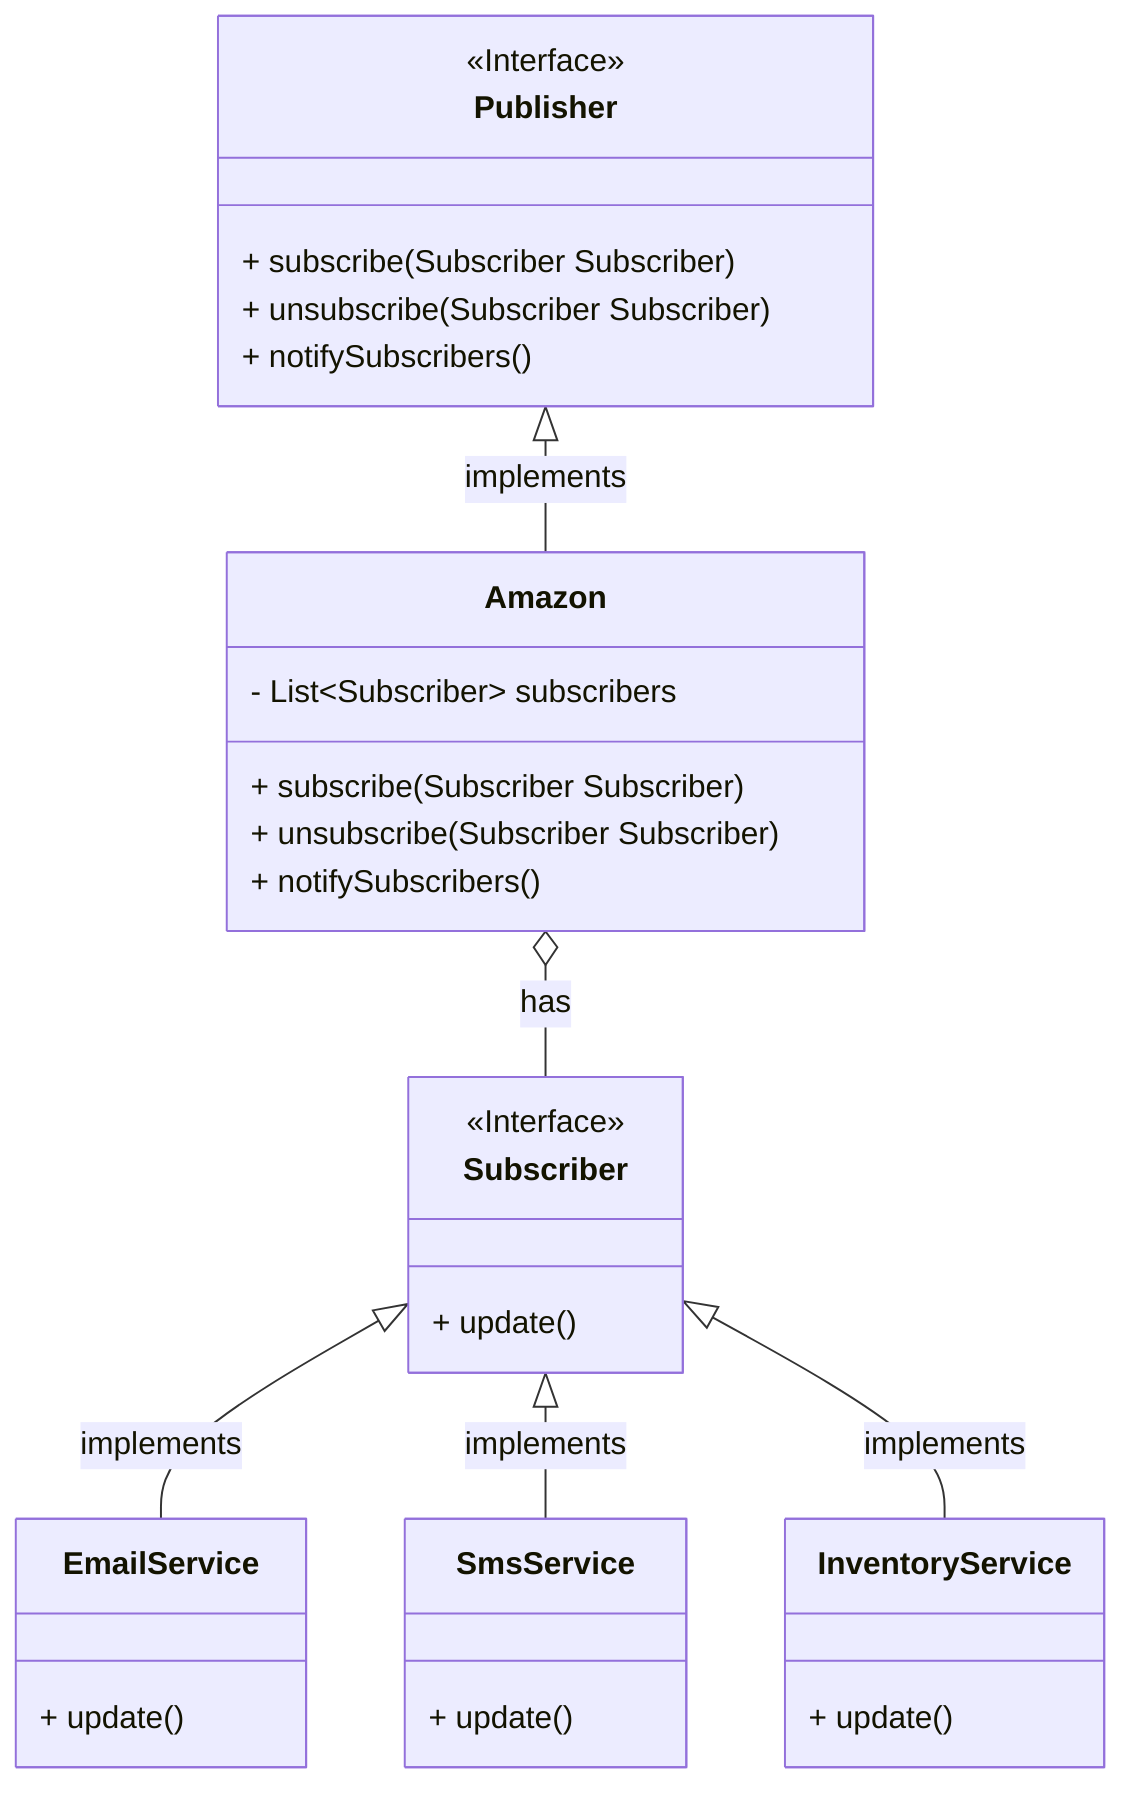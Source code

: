classDiagram
    class Publisher {
        <<Interface>>
        + subscribe(Subscriber Subscriber)
        + unsubscribe(Subscriber Subscriber)
        + notifySubscribers()
    }

    class Subscriber {
        <<Interface>>
        + update()
    }

    class Amazon {
        - List~Subscriber~ subscribers
        + subscribe(Subscriber Subscriber)
        + unsubscribe(Subscriber Subscriber)
        + notifySubscribers()
    }

    Publisher <|-- Amazon : implements
    Amazon o-- Subscriber : has


    class EmailService {
        + update()
    }

    class SmsService {
        + update()
    }

    class InventoryService {
        + update()
    }

    Subscriber <|-- EmailService : implements
    Subscriber <|-- SmsService : implements
    Subscriber <|-- InventoryService : implements